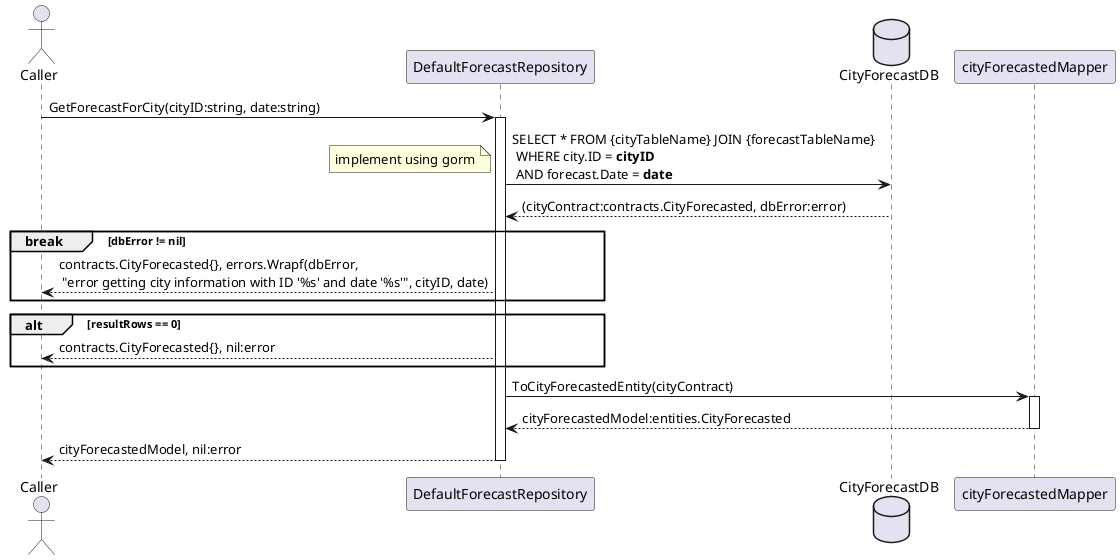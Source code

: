 @startuml

actor Caller as C
participant DefaultForecastRepository as R
database CityForecastDB as DB
participant cityForecastedMapper as M

C -> R : GetForecastForCity(cityID:string, date:string)
activate R
    R -> DB : SELECT * FROM {cityTableName} JOIN {forecastTableName}\n WHERE city.ID = **cityID**\n AND forecast.Date = **date**
    note top: implement using gorm
    R <-- DB : (cityContract:contracts.CityForecasted, dbError:error)
    break dbError != nil
        R --> C : contracts.CityForecasted{}, errors.Wrapf(dbError,\n "error getting city information with ID '%s' and date '%s'", cityID, date)
    end
    alt resultRows == 0
        R --> C : contracts.CityForecasted{}, nil:error
    end
    R -> M : ToCityForecastedEntity(cityContract)
    activate M
        R <-- M : cityForecastedModel:entities.CityForecasted
    deactivate
    R --> C : cityForecastedModel, nil:error
deactivate

@enduml
